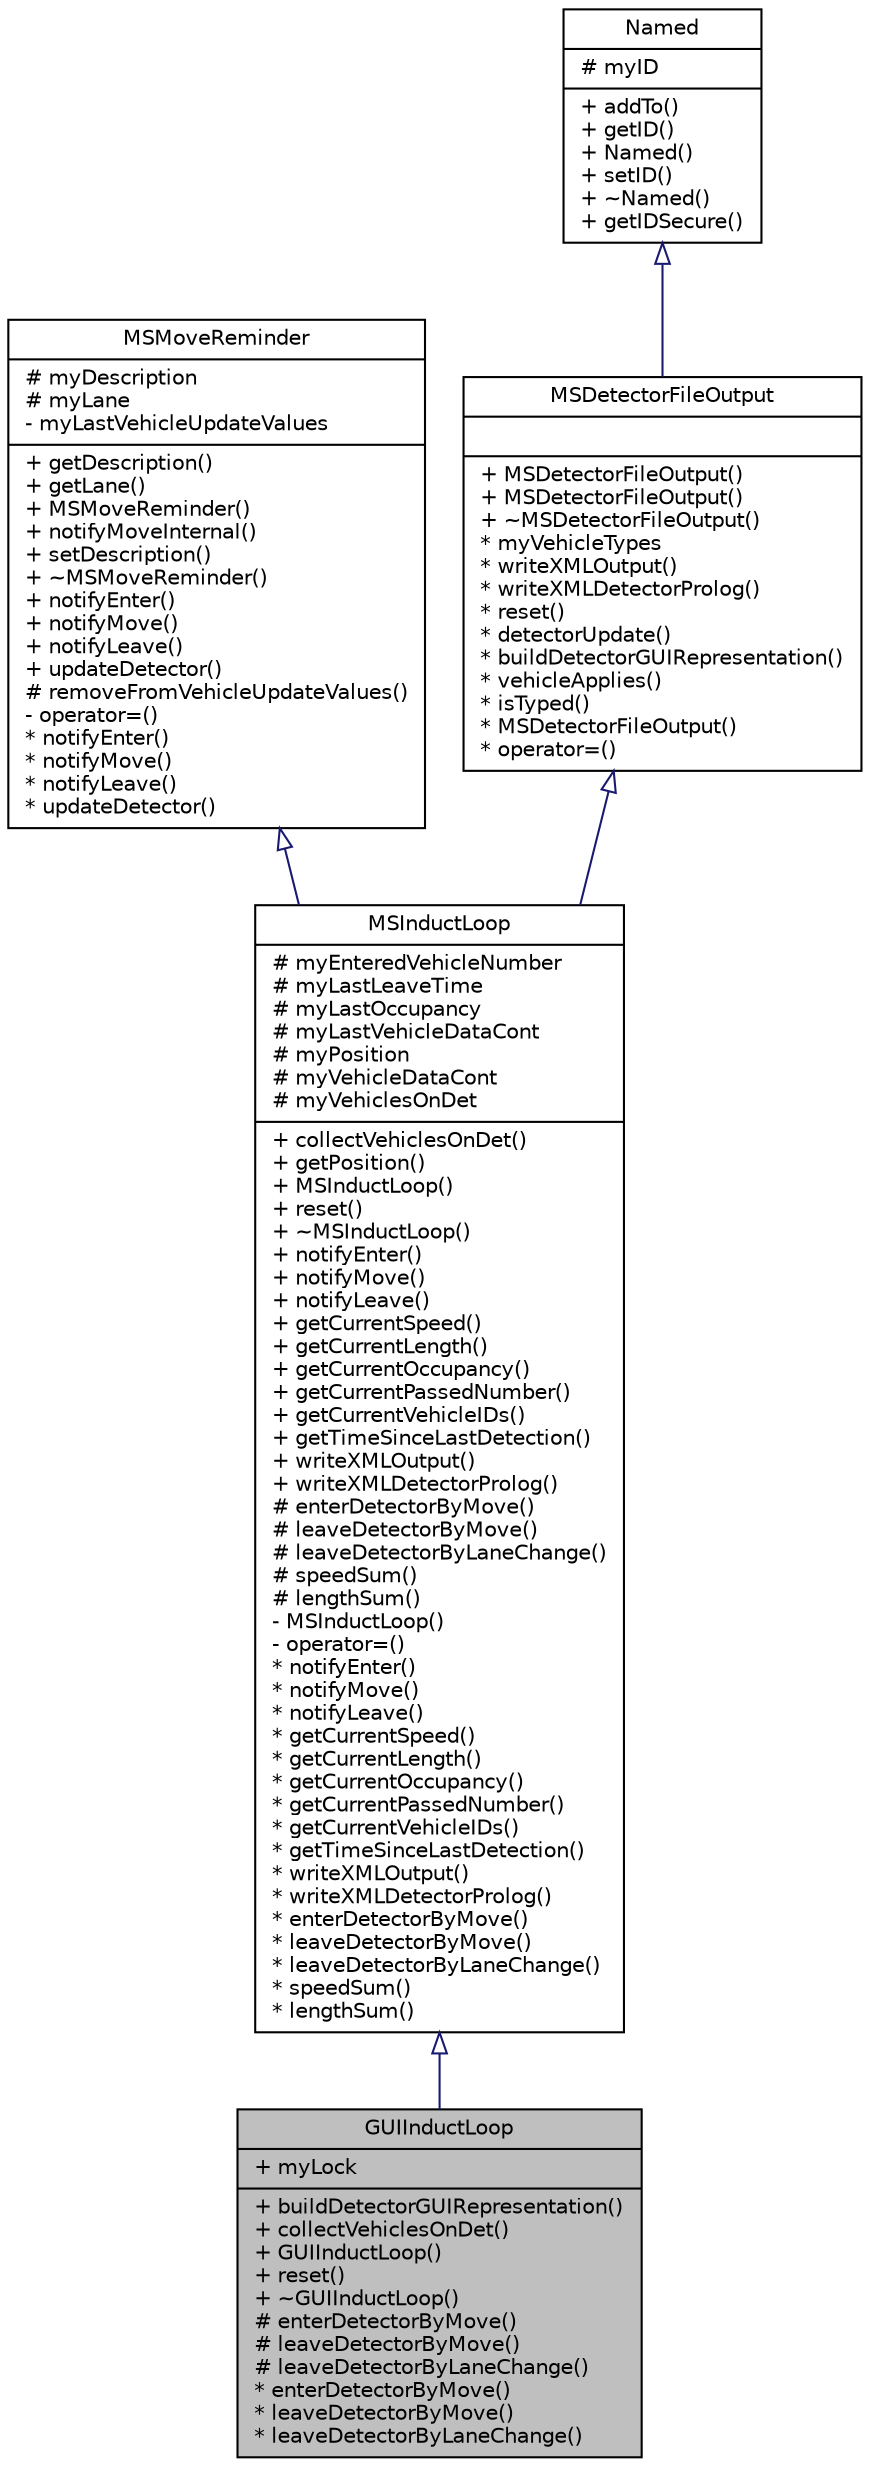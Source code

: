 digraph "GUIInductLoop"
{
  edge [fontname="Helvetica",fontsize="10",labelfontname="Helvetica",labelfontsize="10"];
  node [fontname="Helvetica",fontsize="10",shape=record];
  Node0 [label="{GUIInductLoop\n|+ myLock\l|+ buildDetectorGUIRepresentation()\l+ collectVehiclesOnDet()\l+ GUIInductLoop()\l+ reset()\l+ ~GUIInductLoop()\l# enterDetectorByMove()\l# leaveDetectorByMove()\l# leaveDetectorByLaneChange()\l* enterDetectorByMove()\l* leaveDetectorByMove()\l* leaveDetectorByLaneChange()\l}",height=0.2,width=0.4,color="black", fillcolor="grey75", style="filled", fontcolor="black"];
  Node1 -> Node0 [dir="back",color="midnightblue",fontsize="10",style="solid",arrowtail="onormal",fontname="Helvetica"];
  Node1 [label="{MSInductLoop\n|# myEnteredVehicleNumber\l# myLastLeaveTime\l# myLastOccupancy\l# myLastVehicleDataCont\l# myPosition\l# myVehicleDataCont\l# myVehiclesOnDet\l|+ collectVehiclesOnDet()\l+ getPosition()\l+ MSInductLoop()\l+ reset()\l+ ~MSInductLoop()\l+ notifyEnter()\l+ notifyMove()\l+ notifyLeave()\l+ getCurrentSpeed()\l+ getCurrentLength()\l+ getCurrentOccupancy()\l+ getCurrentPassedNumber()\l+ getCurrentVehicleIDs()\l+ getTimeSinceLastDetection()\l+ writeXMLOutput()\l+ writeXMLDetectorProlog()\l# enterDetectorByMove()\l# leaveDetectorByMove()\l# leaveDetectorByLaneChange()\l# speedSum()\l# lengthSum()\l- MSInductLoop()\l- operator=()\l* notifyEnter()\l* notifyMove()\l* notifyLeave()\l* getCurrentSpeed()\l* getCurrentLength()\l* getCurrentOccupancy()\l* getCurrentPassedNumber()\l* getCurrentVehicleIDs()\l* getTimeSinceLastDetection()\l* writeXMLOutput()\l* writeXMLDetectorProlog()\l* enterDetectorByMove()\l* leaveDetectorByMove()\l* leaveDetectorByLaneChange()\l* speedSum()\l* lengthSum()\l}",height=0.2,width=0.4,color="black", fillcolor="white", style="filled",URL="$de/d04/class_m_s_induct_loop.html",tooltip="An unextended detector measuring at a fixed position on a fixed lane. "];
  Node2 -> Node1 [dir="back",color="midnightblue",fontsize="10",style="solid",arrowtail="onormal",fontname="Helvetica"];
  Node2 [label="{MSMoveReminder\n|# myDescription\l# myLane\l- myLastVehicleUpdateValues\l|+ getDescription()\l+ getLane()\l+ MSMoveReminder()\l+ notifyMoveInternal()\l+ setDescription()\l+ ~MSMoveReminder()\l+ notifyEnter()\l+ notifyMove()\l+ notifyLeave()\l+ updateDetector()\l# removeFromVehicleUpdateValues()\l- operator=()\l* notifyEnter()\l* notifyMove()\l* notifyLeave()\l* updateDetector()\l}",height=0.2,width=0.4,color="black", fillcolor="white", style="filled",URL="$d2/da5/class_m_s_move_reminder.html",tooltip="Something on a lane to be noticed about vehicle movement. "];
  Node3 -> Node1 [dir="back",color="midnightblue",fontsize="10",style="solid",arrowtail="onormal",fontname="Helvetica"];
  Node3 [label="{MSDetectorFileOutput\n||+ MSDetectorFileOutput()\l+ MSDetectorFileOutput()\l+ ~MSDetectorFileOutput()\l* myVehicleTypes\l* writeXMLOutput()\l* writeXMLDetectorProlog()\l* reset()\l* detectorUpdate()\l* buildDetectorGUIRepresentation()\l* vehicleApplies()\l* isTyped()\l* MSDetectorFileOutput()\l* operator=()\l}",height=0.2,width=0.4,color="black", fillcolor="white", style="filled",URL="$d4/de2/class_m_s_detector_file_output.html",tooltip="Base of value-generating classes (detectors) "];
  Node4 -> Node3 [dir="back",color="midnightblue",fontsize="10",style="solid",arrowtail="onormal",fontname="Helvetica"];
  Node4 [label="{Named\n|# myID\l|+ addTo()\l+ getID()\l+ Named()\l+ setID()\l+ ~Named()\l+ getIDSecure()\l}",height=0.2,width=0.4,color="black", fillcolor="white", style="filled",URL="$d5/dbf/class_named.html",tooltip="Base class for objects which have an id. "];
}
